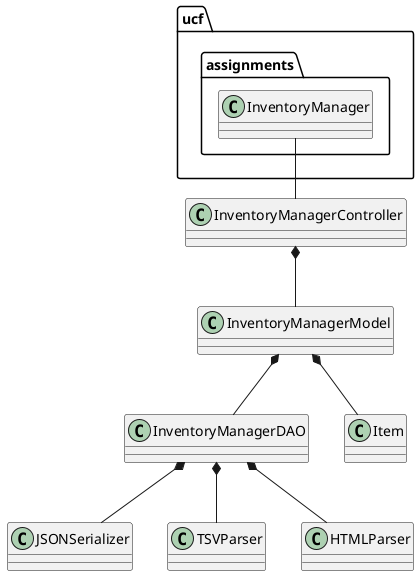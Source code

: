 @startuml

package ucf.assignments {

    class InventoryManager {

    }
}

InventoryManager -- InventoryManagerController
InventoryManagerController *-- InventoryManagerModel
InventoryManagerModel *-- InventoryManagerDAO
InventoryManagerModel *-- Item
InventoryManagerDAO *-- JSONSerializer
InventoryManagerDAO *-- TSVParser
InventoryManagerDAO *-- HTMLParser

@enduml
